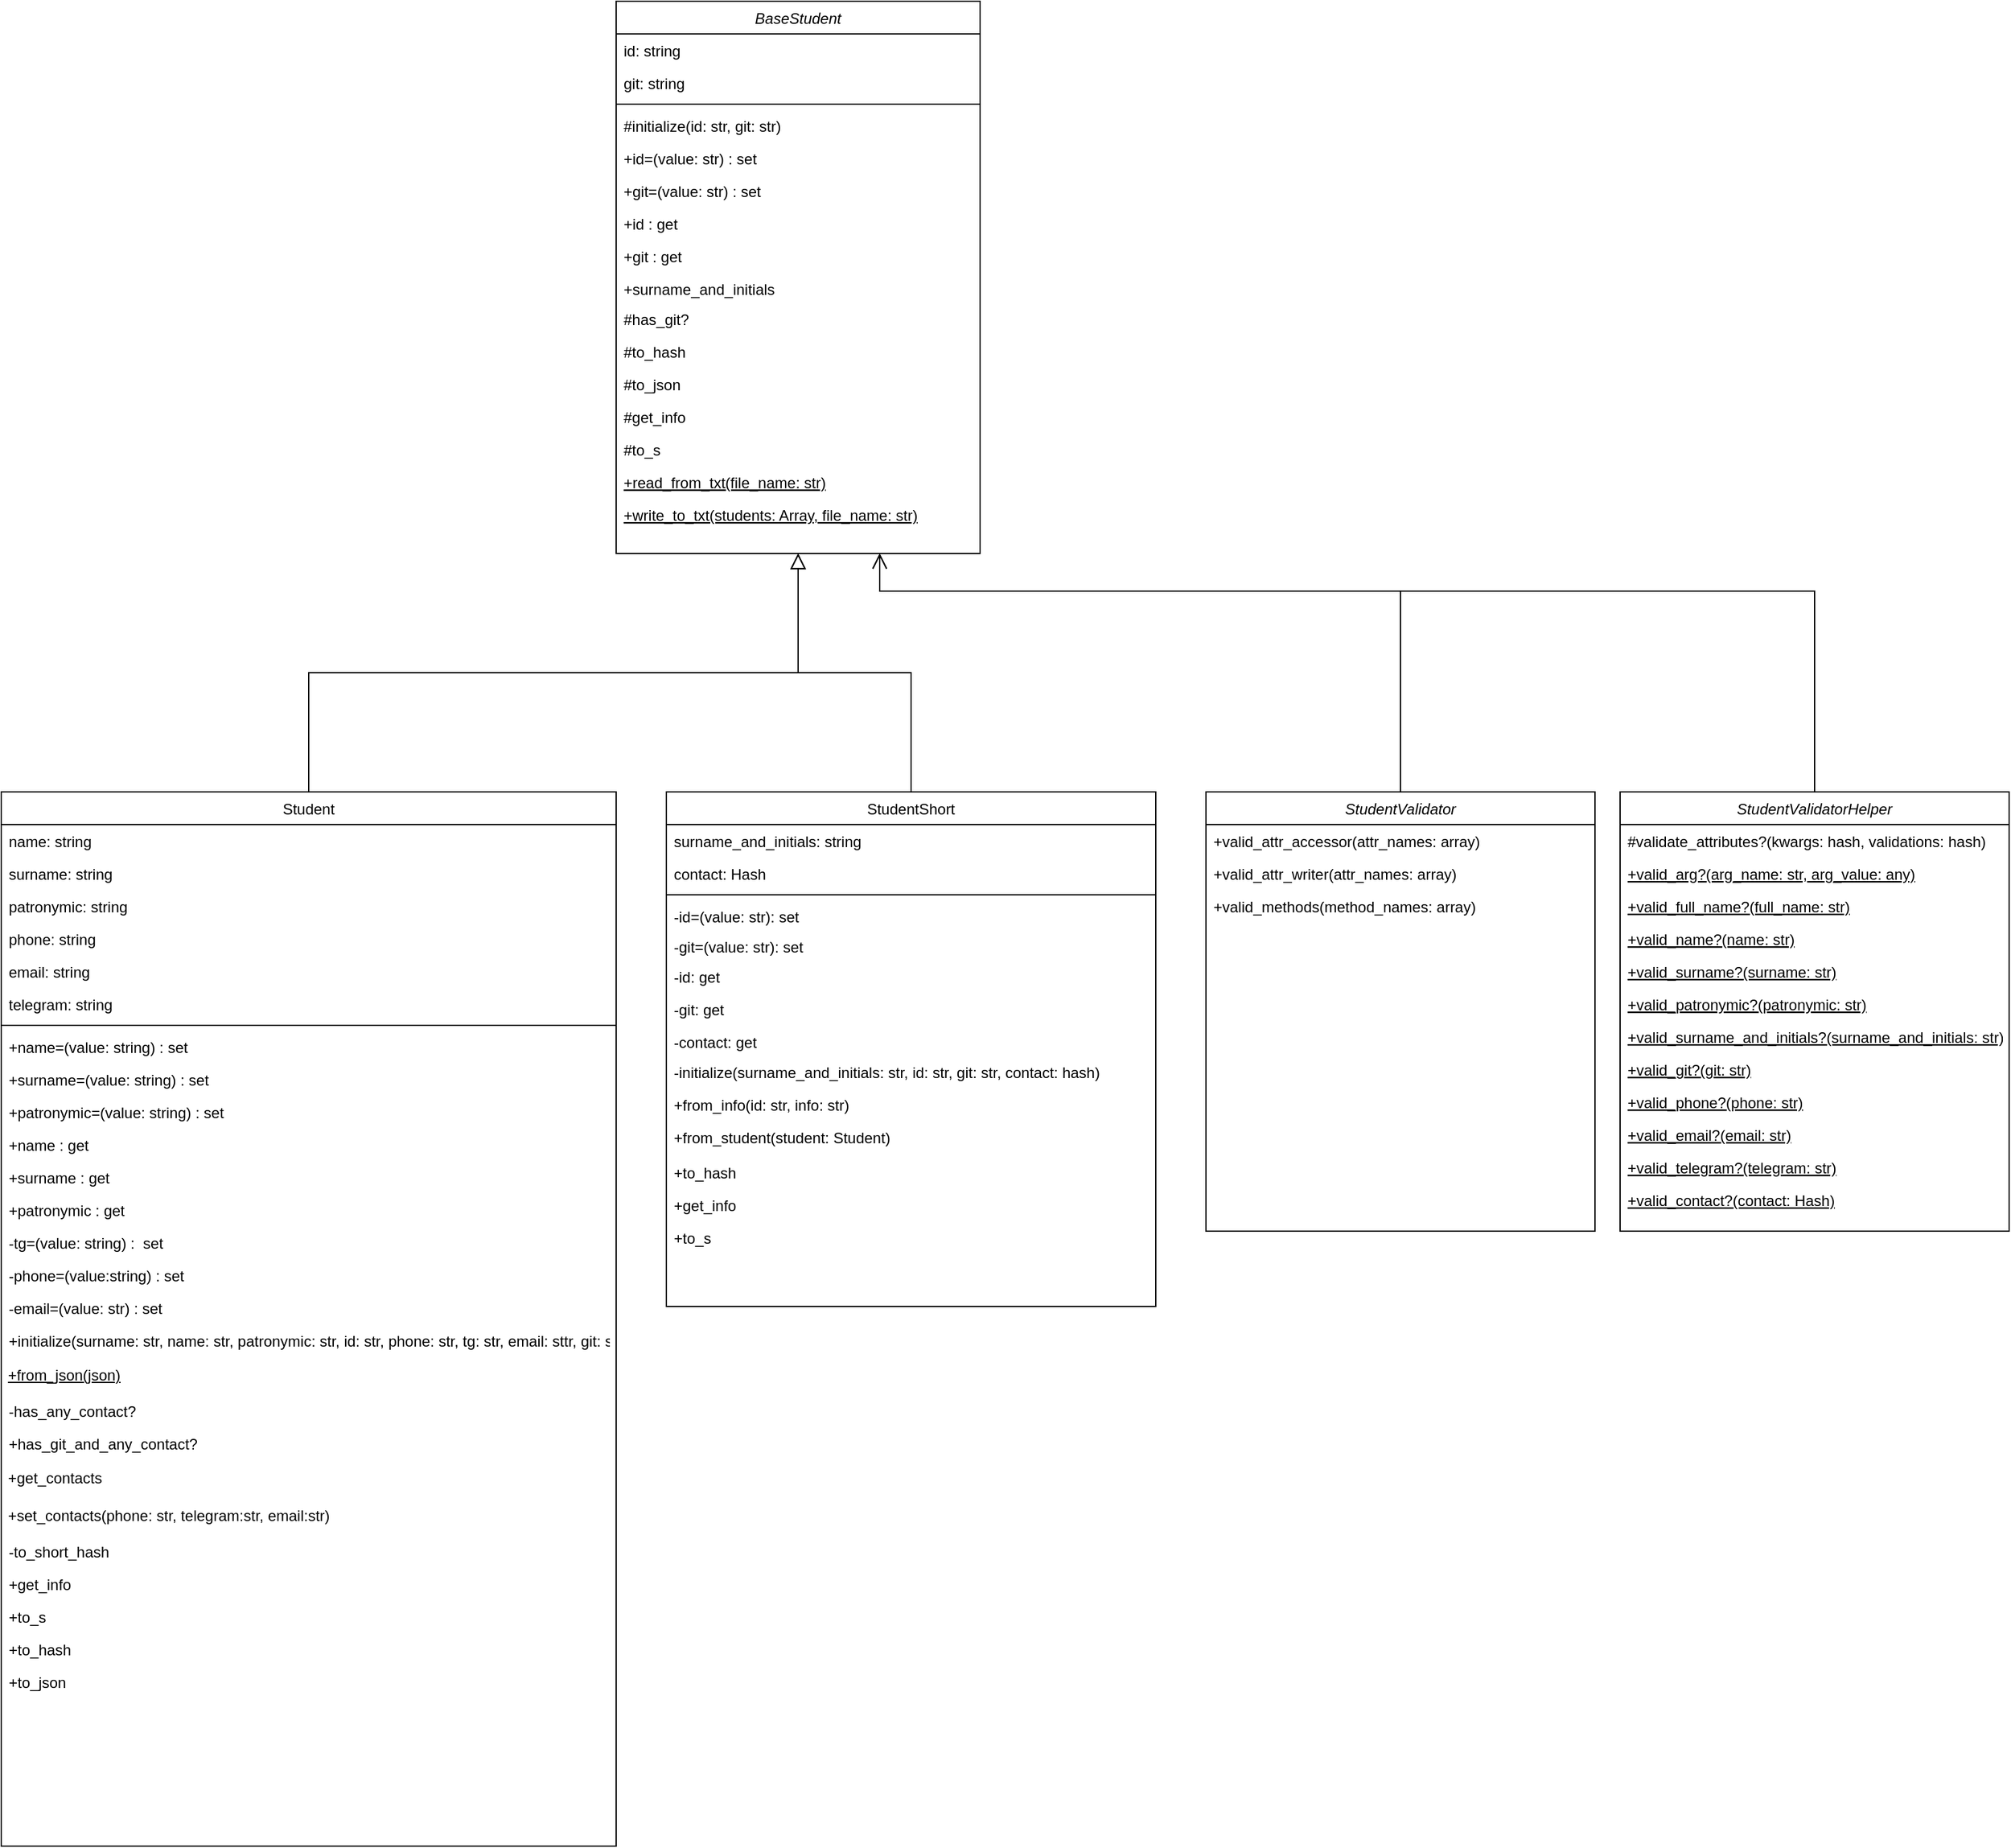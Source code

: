 <mxfile version="24.8.3">
  <diagram id="C5RBs43oDa-KdzZeNtuy" name="Page-1">
    <mxGraphModel dx="2435" dy="2334" grid="1" gridSize="10" guides="1" tooltips="1" connect="1" arrows="1" fold="1" page="1" pageScale="1" pageWidth="827" pageHeight="1169" math="0" shadow="0">
      <root>
        <mxCell id="WIyWlLk6GJQsqaUBKTNV-0" />
        <mxCell id="WIyWlLk6GJQsqaUBKTNV-1" parent="WIyWlLk6GJQsqaUBKTNV-0" />
        <mxCell id="zkfFHV4jXpPFQw0GAbJ--0" value="BaseStudent" style="swimlane;fontStyle=2;align=center;verticalAlign=top;childLayout=stackLayout;horizontal=1;startSize=26;horizontalStack=0;resizeParent=1;resizeLast=0;collapsible=1;marginBottom=0;rounded=0;shadow=0;strokeWidth=1;" parent="WIyWlLk6GJQsqaUBKTNV-1" vertex="1">
          <mxGeometry x="520" y="-350" width="290" height="440" as="geometry">
            <mxRectangle x="230" y="140" width="160" height="26" as="alternateBounds" />
          </mxGeometry>
        </mxCell>
        <mxCell id="DaK7ERgDfzek0wE4DrNR-5" value="id: string " style="text;align=left;verticalAlign=top;spacingLeft=4;spacingRight=4;overflow=hidden;rotatable=0;points=[[0,0.5],[1,0.5]];portConstraint=eastwest;rounded=0;shadow=0;html=0;" parent="zkfFHV4jXpPFQw0GAbJ--0" vertex="1">
          <mxGeometry y="26" width="290" height="26" as="geometry" />
        </mxCell>
        <mxCell id="DaK7ERgDfzek0wE4DrNR-3" value="git: string&#xa; " style="text;align=left;verticalAlign=top;spacingLeft=4;spacingRight=4;overflow=hidden;rotatable=0;points=[[0,0.5],[1,0.5]];portConstraint=eastwest;rounded=0;shadow=0;html=0;" parent="zkfFHV4jXpPFQw0GAbJ--0" vertex="1">
          <mxGeometry y="52" width="290" height="26" as="geometry" />
        </mxCell>
        <mxCell id="zkfFHV4jXpPFQw0GAbJ--4" value="" style="line;html=1;strokeWidth=1;align=left;verticalAlign=middle;spacingTop=-1;spacingLeft=3;spacingRight=3;rotatable=0;labelPosition=right;points=[];portConstraint=eastwest;" parent="zkfFHV4jXpPFQw0GAbJ--0" vertex="1">
          <mxGeometry y="78" width="290" height="8" as="geometry" />
        </mxCell>
        <mxCell id="DaK7ERgDfzek0wE4DrNR-37" value="#initialize(id: str, git: str)" style="text;align=left;verticalAlign=top;spacingLeft=4;spacingRight=4;overflow=hidden;rotatable=0;points=[[0,0.5],[1,0.5]];portConstraint=eastwest;" parent="zkfFHV4jXpPFQw0GAbJ--0" vertex="1">
          <mxGeometry y="86" width="290" height="26" as="geometry" />
        </mxCell>
        <mxCell id="DaK7ERgDfzek0wE4DrNR-10" value="+id=(value: str) : set" style="text;align=left;verticalAlign=top;spacingLeft=4;spacingRight=4;overflow=hidden;rotatable=0;points=[[0,0.5],[1,0.5]];portConstraint=eastwest;" parent="zkfFHV4jXpPFQw0GAbJ--0" vertex="1">
          <mxGeometry y="112" width="290" height="26" as="geometry" />
        </mxCell>
        <mxCell id="DaK7ERgDfzek0wE4DrNR-35" value="+git=(value: str) : set" style="text;align=left;verticalAlign=top;spacingLeft=4;spacingRight=4;overflow=hidden;rotatable=0;points=[[0,0.5],[1,0.5]];portConstraint=eastwest;" parent="zkfFHV4jXpPFQw0GAbJ--0" vertex="1">
          <mxGeometry y="138" width="290" height="26" as="geometry" />
        </mxCell>
        <mxCell id="DaK7ERgDfzek0wE4DrNR-34" value="+id : get" style="text;align=left;verticalAlign=top;spacingLeft=4;spacingRight=4;overflow=hidden;rotatable=0;points=[[0,0.5],[1,0.5]];portConstraint=eastwest;" parent="zkfFHV4jXpPFQw0GAbJ--0" vertex="1">
          <mxGeometry y="164" width="290" height="26" as="geometry" />
        </mxCell>
        <mxCell id="DaK7ERgDfzek0wE4DrNR-32" value="+git : get" style="text;align=left;verticalAlign=top;spacingLeft=4;spacingRight=4;overflow=hidden;rotatable=0;points=[[0,0.5],[1,0.5]];portConstraint=eastwest;" parent="zkfFHV4jXpPFQw0GAbJ--0" vertex="1">
          <mxGeometry y="190" width="290" height="26" as="geometry" />
        </mxCell>
        <mxCell id="E663I50cfGpHAdR8Y6O5-34" value="+surname_and_initials" style="text;align=left;verticalAlign=top;spacingLeft=4;spacingRight=4;overflow=hidden;rotatable=0;points=[[0,0.5],[1,0.5]];portConstraint=eastwest;" vertex="1" parent="zkfFHV4jXpPFQw0GAbJ--0">
          <mxGeometry y="216" width="290" height="24" as="geometry" />
        </mxCell>
        <mxCell id="DaK7ERgDfzek0wE4DrNR-1" value="#has_git?" style="text;align=left;verticalAlign=top;spacingLeft=4;spacingRight=4;overflow=hidden;rotatable=0;points=[[0,0.5],[1,0.5]];portConstraint=eastwest;" parent="zkfFHV4jXpPFQw0GAbJ--0" vertex="1">
          <mxGeometry y="240" width="290" height="26" as="geometry" />
        </mxCell>
        <mxCell id="zkfFHV4jXpPFQw0GAbJ--5" value="#to_hash" style="text;align=left;verticalAlign=top;spacingLeft=4;spacingRight=4;overflow=hidden;rotatable=0;points=[[0,0.5],[1,0.5]];portConstraint=eastwest;" parent="zkfFHV4jXpPFQw0GAbJ--0" vertex="1">
          <mxGeometry y="266" width="290" height="26" as="geometry" />
        </mxCell>
        <mxCell id="rkT2CLuDJCGZjRkK9kf4-31" value="#to_json" style="text;align=left;verticalAlign=top;spacingLeft=4;spacingRight=4;overflow=hidden;rotatable=0;points=[[0,0.5],[1,0.5]];portConstraint=eastwest;" parent="zkfFHV4jXpPFQw0GAbJ--0" vertex="1">
          <mxGeometry y="292" width="290" height="26" as="geometry" />
        </mxCell>
        <mxCell id="rkT2CLuDJCGZjRkK9kf4-32" value="#get_info" style="text;align=left;verticalAlign=top;spacingLeft=4;spacingRight=4;overflow=hidden;rotatable=0;points=[[0,0.5],[1,0.5]];portConstraint=eastwest;" parent="zkfFHV4jXpPFQw0GAbJ--0" vertex="1">
          <mxGeometry y="318" width="290" height="26" as="geometry" />
        </mxCell>
        <mxCell id="rkT2CLuDJCGZjRkK9kf4-33" value="#to_s" style="text;align=left;verticalAlign=top;spacingLeft=4;spacingRight=4;overflow=hidden;rotatable=0;points=[[0,0.5],[1,0.5]];portConstraint=eastwest;" parent="zkfFHV4jXpPFQw0GAbJ--0" vertex="1">
          <mxGeometry y="344" width="290" height="26" as="geometry" />
        </mxCell>
        <mxCell id="E663I50cfGpHAdR8Y6O5-15" value="+read_from_txt(file_name: str)" style="text;align=left;verticalAlign=top;spacingLeft=4;spacingRight=4;overflow=hidden;rotatable=0;points=[[0,0.5],[1,0.5]];portConstraint=eastwest;fontStyle=4" vertex="1" parent="zkfFHV4jXpPFQw0GAbJ--0">
          <mxGeometry y="370" width="290" height="26" as="geometry" />
        </mxCell>
        <mxCell id="E663I50cfGpHAdR8Y6O5-16" value="+write_to_txt(students: Array, file_name: str)" style="text;align=left;verticalAlign=top;spacingLeft=4;spacingRight=4;overflow=hidden;rotatable=0;points=[[0,0.5],[1,0.5]];portConstraint=eastwest;fontStyle=4" vertex="1" parent="zkfFHV4jXpPFQw0GAbJ--0">
          <mxGeometry y="396" width="290" height="26" as="geometry" />
        </mxCell>
        <mxCell id="zkfFHV4jXpPFQw0GAbJ--6" value="Student" style="swimlane;fontStyle=0;align=center;verticalAlign=top;childLayout=stackLayout;horizontal=1;startSize=26;horizontalStack=0;resizeParent=1;resizeLast=0;collapsible=1;marginBottom=0;rounded=0;shadow=0;strokeWidth=1;" parent="WIyWlLk6GJQsqaUBKTNV-1" vertex="1">
          <mxGeometry x="30" y="280" width="490" height="840" as="geometry">
            <mxRectangle x="130" y="380" width="160" height="26" as="alternateBounds" />
          </mxGeometry>
        </mxCell>
        <mxCell id="zkfFHV4jXpPFQw0GAbJ--7" value="name: string" style="text;align=left;verticalAlign=top;spacingLeft=4;spacingRight=4;overflow=hidden;rotatable=0;points=[[0,0.5],[1,0.5]];portConstraint=eastwest;" parent="zkfFHV4jXpPFQw0GAbJ--6" vertex="1">
          <mxGeometry y="26" width="490" height="26" as="geometry" />
        </mxCell>
        <mxCell id="zkfFHV4jXpPFQw0GAbJ--8" value="surname: string" style="text;align=left;verticalAlign=top;spacingLeft=4;spacingRight=4;overflow=hidden;rotatable=0;points=[[0,0.5],[1,0.5]];portConstraint=eastwest;rounded=0;shadow=0;html=0;" parent="zkfFHV4jXpPFQw0GAbJ--6" vertex="1">
          <mxGeometry y="52" width="490" height="26" as="geometry" />
        </mxCell>
        <mxCell id="hA9nvbCW1QsnM-zQuUA5-5" value="patronymic: string" style="text;align=left;verticalAlign=top;spacingLeft=4;spacingRight=4;overflow=hidden;rotatable=0;points=[[0,0.5],[1,0.5]];portConstraint=eastwest;rounded=0;shadow=0;html=0;" parent="zkfFHV4jXpPFQw0GAbJ--6" vertex="1">
          <mxGeometry y="78" width="490" height="26" as="geometry" />
        </mxCell>
        <mxCell id="rkT2CLuDJCGZjRkK9kf4-34" value="phone: string" style="text;align=left;verticalAlign=top;spacingLeft=4;spacingRight=4;overflow=hidden;rotatable=0;points=[[0,0.5],[1,0.5]];portConstraint=eastwest;rounded=0;shadow=0;html=0;" parent="zkfFHV4jXpPFQw0GAbJ--6" vertex="1">
          <mxGeometry y="104" width="490" height="26" as="geometry" />
        </mxCell>
        <mxCell id="rkT2CLuDJCGZjRkK9kf4-35" value="email: string" style="text;align=left;verticalAlign=top;spacingLeft=4;spacingRight=4;overflow=hidden;rotatable=0;points=[[0,0.5],[1,0.5]];portConstraint=eastwest;rounded=0;shadow=0;html=0;" parent="zkfFHV4jXpPFQw0GAbJ--6" vertex="1">
          <mxGeometry y="130" width="490" height="26" as="geometry" />
        </mxCell>
        <mxCell id="rkT2CLuDJCGZjRkK9kf4-36" value="telegram: string" style="text;align=left;verticalAlign=top;spacingLeft=4;spacingRight=4;overflow=hidden;rotatable=0;points=[[0,0.5],[1,0.5]];portConstraint=eastwest;rounded=0;shadow=0;html=0;" parent="zkfFHV4jXpPFQw0GAbJ--6" vertex="1">
          <mxGeometry y="156" width="490" height="26" as="geometry" />
        </mxCell>
        <mxCell id="zkfFHV4jXpPFQw0GAbJ--9" value="" style="line;html=1;strokeWidth=1;align=left;verticalAlign=middle;spacingTop=-1;spacingLeft=3;spacingRight=3;rotatable=0;labelPosition=right;points=[];portConstraint=eastwest;" parent="zkfFHV4jXpPFQw0GAbJ--6" vertex="1">
          <mxGeometry y="182" width="490" height="8" as="geometry" />
        </mxCell>
        <mxCell id="DaK7ERgDfzek0wE4DrNR-44" value="+name=(value: string) : set" style="text;align=left;verticalAlign=top;spacingLeft=4;spacingRight=4;overflow=hidden;rotatable=0;points=[[0,0.5],[1,0.5]];portConstraint=eastwest;" parent="zkfFHV4jXpPFQw0GAbJ--6" vertex="1">
          <mxGeometry y="190" width="490" height="26" as="geometry" />
        </mxCell>
        <mxCell id="DaK7ERgDfzek0wE4DrNR-43" value="+surname=(value: string) : set" style="text;align=left;verticalAlign=top;spacingLeft=4;spacingRight=4;overflow=hidden;rotatable=0;points=[[0,0.5],[1,0.5]];portConstraint=eastwest;" parent="zkfFHV4jXpPFQw0GAbJ--6" vertex="1">
          <mxGeometry y="216" width="490" height="26" as="geometry" />
        </mxCell>
        <mxCell id="DaK7ERgDfzek0wE4DrNR-42" value="+patronymic=(value: string) : set" style="text;align=left;verticalAlign=top;spacingLeft=4;spacingRight=4;overflow=hidden;rotatable=0;points=[[0,0.5],[1,0.5]];portConstraint=eastwest;" parent="zkfFHV4jXpPFQw0GAbJ--6" vertex="1">
          <mxGeometry y="242" width="490" height="26" as="geometry" />
        </mxCell>
        <mxCell id="DaK7ERgDfzek0wE4DrNR-38" value="+name : get" style="text;align=left;verticalAlign=top;spacingLeft=4;spacingRight=4;overflow=hidden;rotatable=0;points=[[0,0.5],[1,0.5]];portConstraint=eastwest;" parent="zkfFHV4jXpPFQw0GAbJ--6" vertex="1">
          <mxGeometry y="268" width="490" height="26" as="geometry" />
        </mxCell>
        <mxCell id="DaK7ERgDfzek0wE4DrNR-46" value="+surname : get" style="text;align=left;verticalAlign=top;spacingLeft=4;spacingRight=4;overflow=hidden;rotatable=0;points=[[0,0.5],[1,0.5]];portConstraint=eastwest;" parent="zkfFHV4jXpPFQw0GAbJ--6" vertex="1">
          <mxGeometry y="294" width="490" height="26" as="geometry" />
        </mxCell>
        <mxCell id="DaK7ERgDfzek0wE4DrNR-45" value="+patronymic : get" style="text;align=left;verticalAlign=top;spacingLeft=4;spacingRight=4;overflow=hidden;rotatable=0;points=[[0,0.5],[1,0.5]];portConstraint=eastwest;" parent="zkfFHV4jXpPFQw0GAbJ--6" vertex="1">
          <mxGeometry y="320" width="490" height="26" as="geometry" />
        </mxCell>
        <mxCell id="DaK7ERgDfzek0wE4DrNR-40" value="-tg=(value: string) :  set" style="text;align=left;verticalAlign=top;spacingLeft=4;spacingRight=4;overflow=hidden;rotatable=0;points=[[0,0.5],[1,0.5]];portConstraint=eastwest;" parent="zkfFHV4jXpPFQw0GAbJ--6" vertex="1">
          <mxGeometry y="346" width="490" height="26" as="geometry" />
        </mxCell>
        <mxCell id="DaK7ERgDfzek0wE4DrNR-41" value="-phone=(value:string) : set" style="text;align=left;verticalAlign=top;spacingLeft=4;spacingRight=4;overflow=hidden;rotatable=0;points=[[0,0.5],[1,0.5]];portConstraint=eastwest;" parent="zkfFHV4jXpPFQw0GAbJ--6" vertex="1">
          <mxGeometry y="372" width="490" height="26" as="geometry" />
        </mxCell>
        <mxCell id="DaK7ERgDfzek0wE4DrNR-39" value="-email=(value: str) : set" style="text;align=left;verticalAlign=top;spacingLeft=4;spacingRight=4;overflow=hidden;rotatable=0;points=[[0,0.5],[1,0.5]];portConstraint=eastwest;" parent="zkfFHV4jXpPFQw0GAbJ--6" vertex="1">
          <mxGeometry y="398" width="490" height="26" as="geometry" />
        </mxCell>
        <mxCell id="zkfFHV4jXpPFQw0GAbJ--11" value="+initialize(surname: str, name: str, patronymic: str, id: str, phone: str, tg: str, email: sttr, git: str)" style="text;align=left;verticalAlign=top;spacingLeft=4;spacingRight=4;overflow=hidden;rotatable=0;points=[[0,0.5],[1,0.5]];portConstraint=eastwest;" parent="zkfFHV4jXpPFQw0GAbJ--6" vertex="1">
          <mxGeometry y="424" width="490" height="26" as="geometry" />
        </mxCell>
        <mxCell id="rkT2CLuDJCGZjRkK9kf4-37" value="&amp;nbsp;&lt;u&gt;+from_json(json)&lt;/u&gt;" style="text;html=1;align=left;verticalAlign=middle;whiteSpace=wrap;rounded=0;" parent="zkfFHV4jXpPFQw0GAbJ--6" vertex="1">
          <mxGeometry y="450" width="490" height="30" as="geometry" />
        </mxCell>
        <mxCell id="hA9nvbCW1QsnM-zQuUA5-15" value="-has_any_contact?" style="text;align=left;verticalAlign=top;spacingLeft=4;spacingRight=4;overflow=hidden;rotatable=0;points=[[0,0.5],[1,0.5]];portConstraint=eastwest;fontStyle=0" parent="zkfFHV4jXpPFQw0GAbJ--6" vertex="1">
          <mxGeometry y="480" width="490" height="26" as="geometry" />
        </mxCell>
        <mxCell id="DaK7ERgDfzek0wE4DrNR-47" value="+has_git_and_any_contact?" style="text;align=left;verticalAlign=top;spacingLeft=4;spacingRight=4;overflow=hidden;rotatable=0;points=[[0,0.5],[1,0.5]];portConstraint=eastwest;fontStyle=0" parent="zkfFHV4jXpPFQw0GAbJ--6" vertex="1">
          <mxGeometry y="506" width="490" height="26" as="geometry" />
        </mxCell>
        <mxCell id="f9_wmxC5XZ2sHoWMa0am-0" value="&amp;nbsp;+get_contacts" style="text;html=1;align=left;verticalAlign=middle;whiteSpace=wrap;rounded=0;" parent="zkfFHV4jXpPFQw0GAbJ--6" vertex="1">
          <mxGeometry y="532" width="490" height="30" as="geometry" />
        </mxCell>
        <mxCell id="rkT2CLuDJCGZjRkK9kf4-38" value="&amp;nbsp;+set_contacts(phone: str, telegram:str, email:str)" style="text;html=1;align=left;verticalAlign=middle;whiteSpace=wrap;rounded=0;" parent="zkfFHV4jXpPFQw0GAbJ--6" vertex="1">
          <mxGeometry y="562" width="490" height="30" as="geometry" />
        </mxCell>
        <mxCell id="rkT2CLuDJCGZjRkK9kf4-40" value="-to_short_hash" style="text;align=left;verticalAlign=top;spacingLeft=4;spacingRight=4;overflow=hidden;rotatable=0;points=[[0,0.5],[1,0.5]];portConstraint=eastwest;fontStyle=0" parent="zkfFHV4jXpPFQw0GAbJ--6" vertex="1">
          <mxGeometry y="592" width="490" height="26" as="geometry" />
        </mxCell>
        <mxCell id="DaK7ERgDfzek0wE4DrNR-49" value="+get_info" style="text;align=left;verticalAlign=top;spacingLeft=4;spacingRight=4;overflow=hidden;rotatable=0;points=[[0,0.5],[1,0.5]];portConstraint=eastwest;fontStyle=0" parent="zkfFHV4jXpPFQw0GAbJ--6" vertex="1">
          <mxGeometry y="618" width="490" height="26" as="geometry" />
        </mxCell>
        <mxCell id="hA9nvbCW1QsnM-zQuUA5-7" value="+to_s" style="text;align=left;verticalAlign=top;spacingLeft=4;spacingRight=4;overflow=hidden;rotatable=0;points=[[0,0.5],[1,0.5]];portConstraint=eastwest;" parent="zkfFHV4jXpPFQw0GAbJ--6" vertex="1">
          <mxGeometry y="644" width="490" height="26" as="geometry" />
        </mxCell>
        <mxCell id="rkT2CLuDJCGZjRkK9kf4-41" value="+to_hash" style="text;align=left;verticalAlign=top;spacingLeft=4;spacingRight=4;overflow=hidden;rotatable=0;points=[[0,0.5],[1,0.5]];portConstraint=eastwest;" parent="zkfFHV4jXpPFQw0GAbJ--6" vertex="1">
          <mxGeometry y="670" width="490" height="26" as="geometry" />
        </mxCell>
        <mxCell id="rkT2CLuDJCGZjRkK9kf4-42" value="+to_json" style="text;align=left;verticalAlign=top;spacingLeft=4;spacingRight=4;overflow=hidden;rotatable=0;points=[[0,0.5],[1,0.5]];portConstraint=eastwest;" parent="zkfFHV4jXpPFQw0GAbJ--6" vertex="1">
          <mxGeometry y="696" width="490" height="26" as="geometry" />
        </mxCell>
        <mxCell id="zkfFHV4jXpPFQw0GAbJ--12" value="" style="endArrow=block;endSize=10;endFill=0;shadow=0;strokeWidth=1;rounded=0;edgeStyle=elbowEdgeStyle;elbow=vertical;" parent="WIyWlLk6GJQsqaUBKTNV-1" source="zkfFHV4jXpPFQw0GAbJ--6" target="zkfFHV4jXpPFQw0GAbJ--0" edge="1">
          <mxGeometry width="160" relative="1" as="geometry">
            <mxPoint x="306" y="193" as="sourcePoint" />
            <mxPoint x="306" y="193" as="targetPoint" />
          </mxGeometry>
        </mxCell>
        <mxCell id="zkfFHV4jXpPFQw0GAbJ--16" value="" style="endArrow=block;endSize=10;endFill=0;shadow=0;strokeWidth=1;rounded=0;edgeStyle=elbowEdgeStyle;elbow=vertical;exitX=0.5;exitY=0;exitDx=0;exitDy=0;" parent="WIyWlLk6GJQsqaUBKTNV-1" source="zkfFHV4jXpPFQw0GAbJ--17" target="zkfFHV4jXpPFQw0GAbJ--0" edge="1">
          <mxGeometry width="160" relative="1" as="geometry">
            <mxPoint x="516" y="350" as="sourcePoint" />
            <mxPoint x="416" y="261" as="targetPoint" />
          </mxGeometry>
        </mxCell>
        <mxCell id="zkfFHV4jXpPFQw0GAbJ--17" value="StudentShort" style="swimlane;fontStyle=0;align=center;verticalAlign=top;childLayout=stackLayout;horizontal=1;startSize=26;horizontalStack=0;resizeParent=1;resizeLast=0;collapsible=1;marginBottom=0;rounded=0;shadow=0;strokeWidth=1;" parent="WIyWlLk6GJQsqaUBKTNV-1" vertex="1">
          <mxGeometry x="560" y="280" width="390" height="410" as="geometry">
            <mxRectangle x="550" y="140" width="160" height="26" as="alternateBounds" />
          </mxGeometry>
        </mxCell>
        <mxCell id="zkfFHV4jXpPFQw0GAbJ--18" value="surname_and_initials: string" style="text;align=left;verticalAlign=top;spacingLeft=4;spacingRight=4;overflow=hidden;rotatable=0;points=[[0,0.5],[1,0.5]];portConstraint=eastwest;" parent="zkfFHV4jXpPFQw0GAbJ--17" vertex="1">
          <mxGeometry y="26" width="390" height="26" as="geometry" />
        </mxCell>
        <mxCell id="rkT2CLuDJCGZjRkK9kf4-47" value="contact: Hash" style="text;align=left;verticalAlign=top;spacingLeft=4;spacingRight=4;overflow=hidden;rotatable=0;points=[[0,0.5],[1,0.5]];portConstraint=eastwest;" parent="zkfFHV4jXpPFQw0GAbJ--17" vertex="1">
          <mxGeometry y="52" width="390" height="26" as="geometry" />
        </mxCell>
        <mxCell id="zkfFHV4jXpPFQw0GAbJ--23" value="" style="line;html=1;strokeWidth=1;align=left;verticalAlign=middle;spacingTop=-1;spacingLeft=3;spacingRight=3;rotatable=0;labelPosition=right;points=[];portConstraint=eastwest;" parent="zkfFHV4jXpPFQw0GAbJ--17" vertex="1">
          <mxGeometry y="78" width="390" height="8" as="geometry" />
        </mxCell>
        <mxCell id="oliquAKSLZ9o_IgNJF3V-0" value="-id=(value: str): set" style="text;align=left;verticalAlign=top;spacingLeft=4;spacingRight=4;overflow=hidden;rotatable=0;points=[[0,0.5],[1,0.5]];portConstraint=eastwest;" parent="zkfFHV4jXpPFQw0GAbJ--17" vertex="1">
          <mxGeometry y="86" width="390" height="24" as="geometry" />
        </mxCell>
        <mxCell id="oliquAKSLZ9o_IgNJF3V-1" value="-git=(value: str): set" style="text;align=left;verticalAlign=top;spacingLeft=4;spacingRight=4;overflow=hidden;rotatable=0;points=[[0,0.5],[1,0.5]];portConstraint=eastwest;" parent="zkfFHV4jXpPFQw0GAbJ--17" vertex="1">
          <mxGeometry y="110" width="390" height="24" as="geometry" />
        </mxCell>
        <mxCell id="rkT2CLuDJCGZjRkK9kf4-49" value="-id: get" style="text;align=left;verticalAlign=top;spacingLeft=4;spacingRight=4;overflow=hidden;rotatable=0;points=[[0,0.5],[1,0.5]];portConstraint=eastwest;" parent="zkfFHV4jXpPFQw0GAbJ--17" vertex="1">
          <mxGeometry y="134" width="390" height="26" as="geometry" />
        </mxCell>
        <mxCell id="rkT2CLuDJCGZjRkK9kf4-50" value="-git: get" style="text;align=left;verticalAlign=top;spacingLeft=4;spacingRight=4;overflow=hidden;rotatable=0;points=[[0,0.5],[1,0.5]];portConstraint=eastwest;" parent="zkfFHV4jXpPFQw0GAbJ--17" vertex="1">
          <mxGeometry y="160" width="390" height="26" as="geometry" />
        </mxCell>
        <mxCell id="wEu3qzO1atXNmpKXPWO0-1" value="-contact: get" style="text;align=left;verticalAlign=top;spacingLeft=4;spacingRight=4;overflow=hidden;rotatable=0;points=[[0,0.5],[1,0.5]];portConstraint=eastwest;" parent="zkfFHV4jXpPFQw0GAbJ--17" vertex="1">
          <mxGeometry y="186" width="390" height="24" as="geometry" />
        </mxCell>
        <mxCell id="zkfFHV4jXpPFQw0GAbJ--24" value="-initialize(surname_and_initials: str, id: str, git: str, contact: hash)" style="text;align=left;verticalAlign=top;spacingLeft=4;spacingRight=4;overflow=hidden;rotatable=0;points=[[0,0.5],[1,0.5]];portConstraint=eastwest;" parent="zkfFHV4jXpPFQw0GAbJ--17" vertex="1">
          <mxGeometry y="210" width="390" height="26" as="geometry" />
        </mxCell>
        <mxCell id="zkfFHV4jXpPFQw0GAbJ--25" value="+from_info(id: str, info: str)" style="text;align=left;verticalAlign=top;spacingLeft=4;spacingRight=4;overflow=hidden;rotatable=0;points=[[0,0.5],[1,0.5]];portConstraint=eastwest;" parent="zkfFHV4jXpPFQw0GAbJ--17" vertex="1">
          <mxGeometry y="236" width="390" height="26" as="geometry" />
        </mxCell>
        <mxCell id="hA9nvbCW1QsnM-zQuUA5-35" value="+from_student(student: Student)" style="text;align=left;verticalAlign=top;spacingLeft=4;spacingRight=4;overflow=hidden;rotatable=0;points=[[0,0.5],[1,0.5]];portConstraint=eastwest;" parent="zkfFHV4jXpPFQw0GAbJ--17" vertex="1">
          <mxGeometry y="262" width="390" height="28" as="geometry" />
        </mxCell>
        <mxCell id="rkT2CLuDJCGZjRkK9kf4-28" value="+to_hash" style="text;align=left;verticalAlign=top;spacingLeft=4;spacingRight=4;overflow=hidden;rotatable=0;points=[[0,0.5],[1,0.5]];portConstraint=eastwest;" parent="zkfFHV4jXpPFQw0GAbJ--17" vertex="1">
          <mxGeometry y="290" width="390" height="26" as="geometry" />
        </mxCell>
        <mxCell id="rkT2CLuDJCGZjRkK9kf4-29" value="+get_info" style="text;align=left;verticalAlign=top;spacingLeft=4;spacingRight=4;overflow=hidden;rotatable=0;points=[[0,0.5],[1,0.5]];portConstraint=eastwest;" parent="zkfFHV4jXpPFQw0GAbJ--17" vertex="1">
          <mxGeometry y="316" width="390" height="26" as="geometry" />
        </mxCell>
        <mxCell id="rkT2CLuDJCGZjRkK9kf4-30" value="+to_s" style="text;align=left;verticalAlign=top;spacingLeft=4;spacingRight=4;overflow=hidden;rotatable=0;points=[[0,0.5],[1,0.5]];portConstraint=eastwest;" parent="zkfFHV4jXpPFQw0GAbJ--17" vertex="1">
          <mxGeometry y="342" width="390" height="22" as="geometry" />
        </mxCell>
        <mxCell id="rkT2CLuDJCGZjRkK9kf4-46" style="edgeStyle=orthogonalEdgeStyle;rounded=0;orthogonalLoop=1;jettySize=auto;html=1;endArrow=open;endFill=0;endSize=10;exitX=0.5;exitY=0;exitDx=0;exitDy=0;" parent="WIyWlLk6GJQsqaUBKTNV-1" source="rkT2CLuDJCGZjRkK9kf4-0" edge="1">
          <mxGeometry relative="1" as="geometry">
            <mxPoint x="1160" y="270" as="sourcePoint" />
            <mxPoint x="730" y="90" as="targetPoint" />
            <Array as="points">
              <mxPoint x="1145" y="120" />
              <mxPoint x="730" y="120" />
            </Array>
          </mxGeometry>
        </mxCell>
        <mxCell id="rkT2CLuDJCGZjRkK9kf4-0" value="StudentValidator" style="swimlane;fontStyle=2;align=center;verticalAlign=top;childLayout=stackLayout;horizontal=1;startSize=26;horizontalStack=0;resizeParent=1;resizeLast=0;collapsible=1;marginBottom=0;rounded=0;shadow=0;strokeWidth=1;" parent="WIyWlLk6GJQsqaUBKTNV-1" vertex="1">
          <mxGeometry x="990" y="280" width="310" height="350" as="geometry">
            <mxRectangle x="230" y="140" width="160" height="26" as="alternateBounds" />
          </mxGeometry>
        </mxCell>
        <mxCell id="rkT2CLuDJCGZjRkK9kf4-27" value="+valid_attr_accessor(attr_names: array)" style="text;align=left;verticalAlign=top;spacingLeft=4;spacingRight=4;overflow=hidden;rotatable=0;points=[[0,0.5],[1,0.5]];portConstraint=eastwest;fontStyle=0" parent="rkT2CLuDJCGZjRkK9kf4-0" vertex="1">
          <mxGeometry y="26" width="310" height="26" as="geometry" />
        </mxCell>
        <mxCell id="E663I50cfGpHAdR8Y6O5-12" value="+valid_attr_writer(attr_names: array)" style="text;align=left;verticalAlign=top;spacingLeft=4;spacingRight=4;overflow=hidden;rotatable=0;points=[[0,0.5],[1,0.5]];portConstraint=eastwest;fontStyle=0" vertex="1" parent="rkT2CLuDJCGZjRkK9kf4-0">
          <mxGeometry y="52" width="310" height="26" as="geometry" />
        </mxCell>
        <mxCell id="E663I50cfGpHAdR8Y6O5-13" value="+valid_methods(method_names: array)" style="text;align=left;verticalAlign=top;spacingLeft=4;spacingRight=4;overflow=hidden;rotatable=0;points=[[0,0.5],[1,0.5]];portConstraint=eastwest;fontStyle=0" vertex="1" parent="rkT2CLuDJCGZjRkK9kf4-0">
          <mxGeometry y="78" width="310" height="26" as="geometry" />
        </mxCell>
        <mxCell id="E663I50cfGpHAdR8Y6O5-0" value="StudentValidatorHelper" style="swimlane;fontStyle=2;align=center;verticalAlign=top;childLayout=stackLayout;horizontal=1;startSize=26;horizontalStack=0;resizeParent=1;resizeLast=0;collapsible=1;marginBottom=0;rounded=0;shadow=0;strokeWidth=1;" vertex="1" parent="WIyWlLk6GJQsqaUBKTNV-1">
          <mxGeometry x="1320" y="280" width="310" height="350" as="geometry">
            <mxRectangle x="230" y="140" width="160" height="26" as="alternateBounds" />
          </mxGeometry>
        </mxCell>
        <mxCell id="E663I50cfGpHAdR8Y6O5-1" value="#validate_attributes?(kwargs: hash, validations: hash)" style="text;align=left;verticalAlign=top;spacingLeft=4;spacingRight=4;overflow=hidden;rotatable=0;points=[[0,0.5],[1,0.5]];portConstraint=eastwest;fontStyle=0" vertex="1" parent="E663I50cfGpHAdR8Y6O5-0">
          <mxGeometry y="26" width="310" height="26" as="geometry" />
        </mxCell>
        <mxCell id="E663I50cfGpHAdR8Y6O5-2" value="+valid_arg?(arg_name: str, arg_value: any)" style="text;align=left;verticalAlign=top;spacingLeft=4;spacingRight=4;overflow=hidden;rotatable=0;points=[[0,0.5],[1,0.5]];portConstraint=eastwest;fontStyle=4" vertex="1" parent="E663I50cfGpHAdR8Y6O5-0">
          <mxGeometry y="52" width="310" height="26" as="geometry" />
        </mxCell>
        <mxCell id="E663I50cfGpHAdR8Y6O5-14" value="+valid_full_name?(full_name: str)" style="text;align=left;verticalAlign=top;spacingLeft=4;spacingRight=4;overflow=hidden;rotatable=0;points=[[0,0.5],[1,0.5]];portConstraint=eastwest;fontStyle=4" vertex="1" parent="E663I50cfGpHAdR8Y6O5-0">
          <mxGeometry y="78" width="310" height="26" as="geometry" />
        </mxCell>
        <mxCell id="E663I50cfGpHAdR8Y6O5-3" value="+valid_name?(name: str)" style="text;align=left;verticalAlign=top;spacingLeft=4;spacingRight=4;overflow=hidden;rotatable=0;points=[[0,0.5],[1,0.5]];portConstraint=eastwest;fontStyle=4" vertex="1" parent="E663I50cfGpHAdR8Y6O5-0">
          <mxGeometry y="104" width="310" height="26" as="geometry" />
        </mxCell>
        <mxCell id="E663I50cfGpHAdR8Y6O5-4" value="+valid_surname?(surname: str)" style="text;align=left;verticalAlign=top;spacingLeft=4;spacingRight=4;overflow=hidden;rotatable=0;points=[[0,0.5],[1,0.5]];portConstraint=eastwest;fontStyle=4" vertex="1" parent="E663I50cfGpHAdR8Y6O5-0">
          <mxGeometry y="130" width="310" height="26" as="geometry" />
        </mxCell>
        <mxCell id="E663I50cfGpHAdR8Y6O5-5" value="+valid_patronymic?(patronymic: str)" style="text;align=left;verticalAlign=top;spacingLeft=4;spacingRight=4;overflow=hidden;rotatable=0;points=[[0,0.5],[1,0.5]];portConstraint=eastwest;fontStyle=4" vertex="1" parent="E663I50cfGpHAdR8Y6O5-0">
          <mxGeometry y="156" width="310" height="26" as="geometry" />
        </mxCell>
        <mxCell id="E663I50cfGpHAdR8Y6O5-6" value="+valid_surname_and_initials?(surname_and_initials: str)" style="text;align=left;verticalAlign=top;spacingLeft=4;spacingRight=4;overflow=hidden;rotatable=0;points=[[0,0.5],[1,0.5]];portConstraint=eastwest;fontStyle=4" vertex="1" parent="E663I50cfGpHAdR8Y6O5-0">
          <mxGeometry y="182" width="310" height="26" as="geometry" />
        </mxCell>
        <mxCell id="E663I50cfGpHAdR8Y6O5-7" value="+valid_git?(git: str)" style="text;align=left;verticalAlign=top;spacingLeft=4;spacingRight=4;overflow=hidden;rotatable=0;points=[[0,0.5],[1,0.5]];portConstraint=eastwest;fontStyle=4" vertex="1" parent="E663I50cfGpHAdR8Y6O5-0">
          <mxGeometry y="208" width="310" height="26" as="geometry" />
        </mxCell>
        <mxCell id="E663I50cfGpHAdR8Y6O5-8" value="+valid_phone?(phone: str)" style="text;align=left;verticalAlign=top;spacingLeft=4;spacingRight=4;overflow=hidden;rotatable=0;points=[[0,0.5],[1,0.5]];portConstraint=eastwest;fontStyle=4" vertex="1" parent="E663I50cfGpHAdR8Y6O5-0">
          <mxGeometry y="234" width="310" height="26" as="geometry" />
        </mxCell>
        <mxCell id="E663I50cfGpHAdR8Y6O5-9" value="+valid_email?(email: str)" style="text;align=left;verticalAlign=top;spacingLeft=4;spacingRight=4;overflow=hidden;rotatable=0;points=[[0,0.5],[1,0.5]];portConstraint=eastwest;fontStyle=4" vertex="1" parent="E663I50cfGpHAdR8Y6O5-0">
          <mxGeometry y="260" width="310" height="26" as="geometry" />
        </mxCell>
        <mxCell id="E663I50cfGpHAdR8Y6O5-10" value="+valid_telegram?(telegram: str)" style="text;align=left;verticalAlign=top;spacingLeft=4;spacingRight=4;overflow=hidden;rotatable=0;points=[[0,0.5],[1,0.5]];portConstraint=eastwest;fontStyle=4" vertex="1" parent="E663I50cfGpHAdR8Y6O5-0">
          <mxGeometry y="286" width="310" height="26" as="geometry" />
        </mxCell>
        <mxCell id="E663I50cfGpHAdR8Y6O5-11" value="+valid_contact?(contact: Hash)" style="text;align=left;verticalAlign=top;spacingLeft=4;spacingRight=4;overflow=hidden;rotatable=0;points=[[0,0.5],[1,0.5]];portConstraint=eastwest;fontStyle=4" vertex="1" parent="E663I50cfGpHAdR8Y6O5-0">
          <mxGeometry y="312" width="310" height="26" as="geometry" />
        </mxCell>
        <mxCell id="E663I50cfGpHAdR8Y6O5-17" style="edgeStyle=orthogonalEdgeStyle;rounded=0;orthogonalLoop=1;jettySize=auto;html=1;endArrow=open;endFill=0;endSize=10;exitX=0.5;exitY=0;exitDx=0;exitDy=0;" edge="1" parent="WIyWlLk6GJQsqaUBKTNV-1" source="E663I50cfGpHAdR8Y6O5-0">
          <mxGeometry relative="1" as="geometry">
            <mxPoint x="1155" y="290" as="sourcePoint" />
            <mxPoint x="730" y="90" as="targetPoint" />
            <Array as="points">
              <mxPoint x="1475" y="120" />
              <mxPoint x="730" y="120" />
            </Array>
          </mxGeometry>
        </mxCell>
      </root>
    </mxGraphModel>
  </diagram>
</mxfile>
